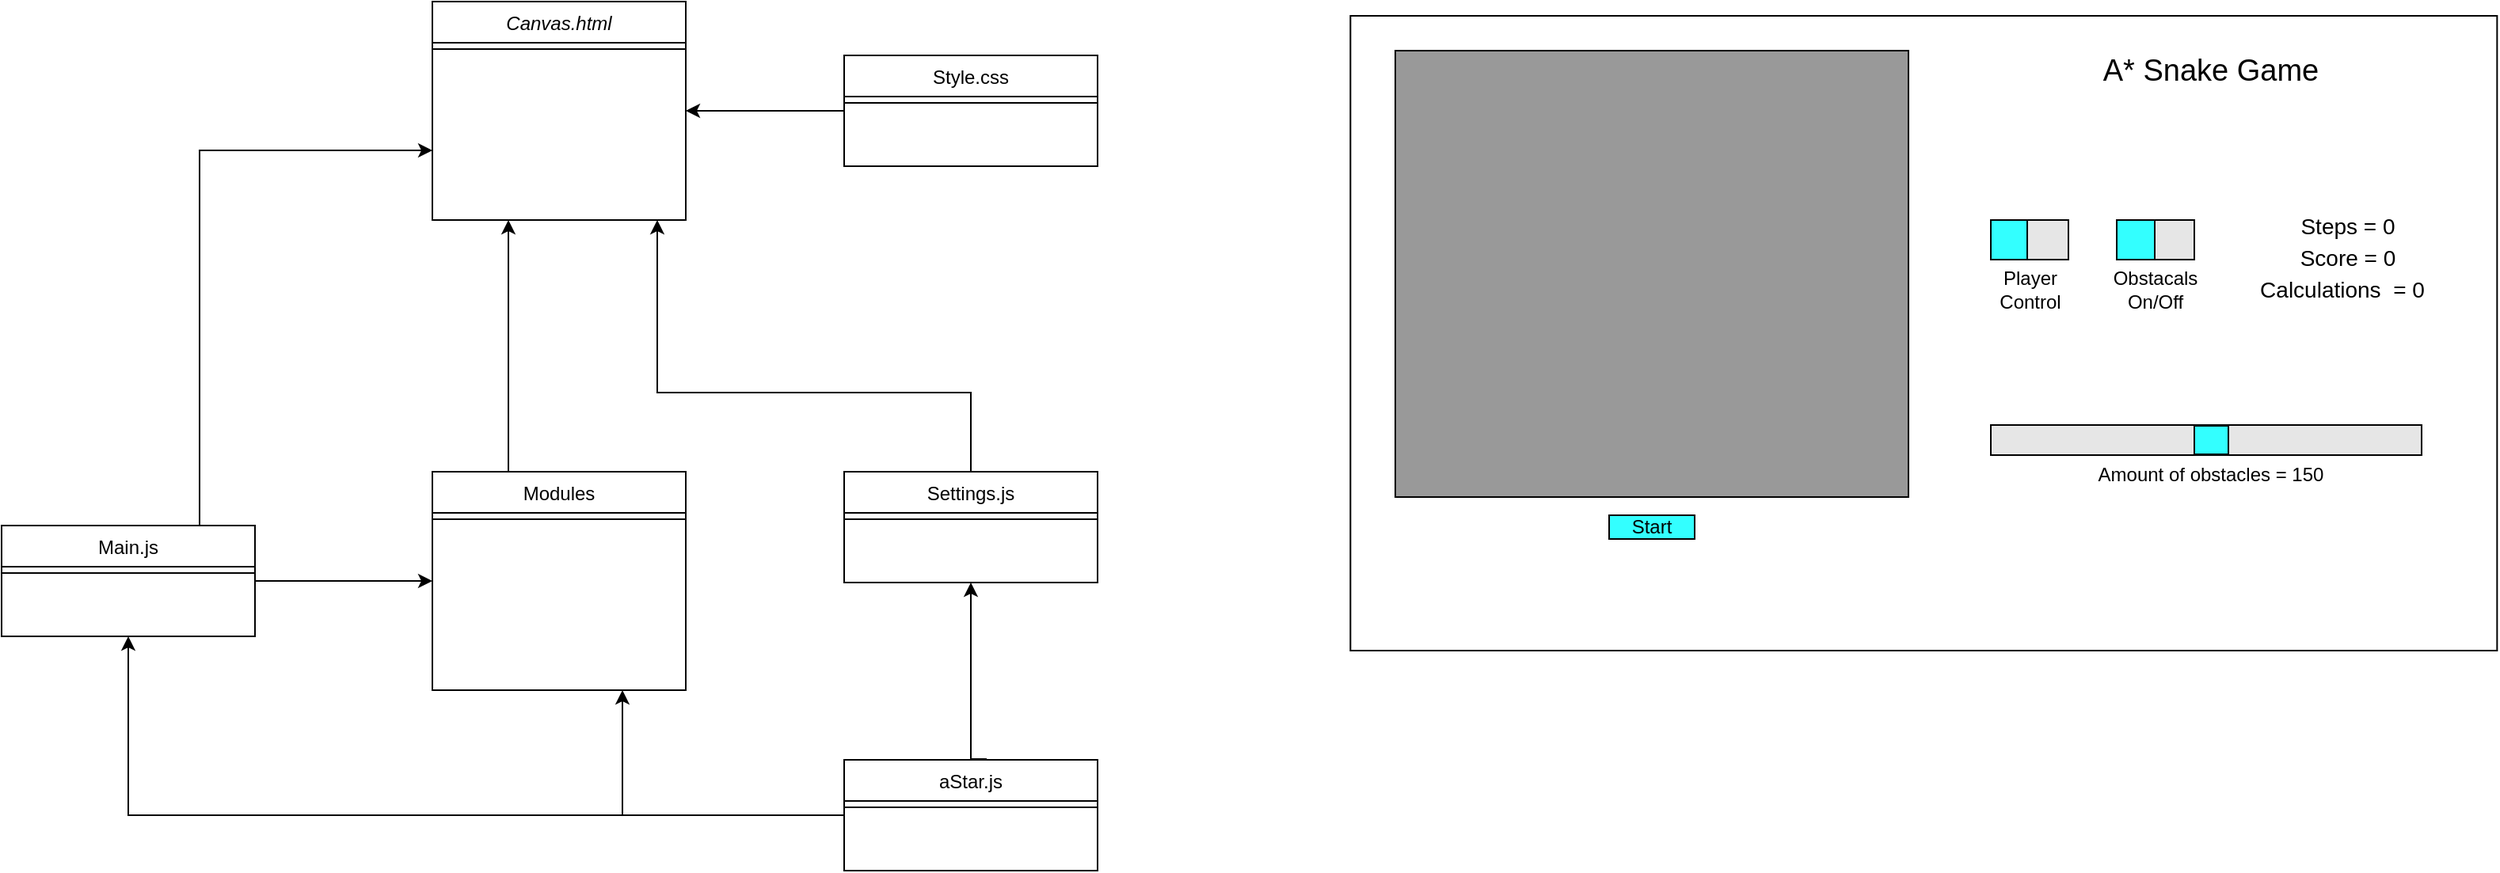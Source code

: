 <mxfile version="12.7.1" type="device"><diagram id="C5RBs43oDa-KdzZeNtuy" name="Page-1"><mxGraphModel dx="1185" dy="635" grid="0" gridSize="10" guides="1" tooltips="1" connect="1" arrows="1" fold="1" page="1" pageScale="1" pageWidth="827" pageHeight="1169" math="0" shadow="0"><root><mxCell id="WIyWlLk6GJQsqaUBKTNV-0"/><mxCell id="WIyWlLk6GJQsqaUBKTNV-1" parent="WIyWlLk6GJQsqaUBKTNV-0"/><mxCell id="zkfFHV4jXpPFQw0GAbJ--0" value="Canvas.html" style="swimlane;fontStyle=2;align=center;verticalAlign=top;childLayout=stackLayout;horizontal=1;startSize=26;horizontalStack=0;resizeParent=1;resizeLast=0;collapsible=1;marginBottom=0;rounded=0;shadow=0;strokeWidth=1;" parent="WIyWlLk6GJQsqaUBKTNV-1" vertex="1"><mxGeometry x="297" y="29" width="160" height="138" as="geometry"><mxRectangle x="230" y="140" width="160" height="26" as="alternateBounds"/></mxGeometry></mxCell><mxCell id="zkfFHV4jXpPFQw0GAbJ--4" value="" style="line;html=1;strokeWidth=1;align=left;verticalAlign=middle;spacingTop=-1;spacingLeft=3;spacingRight=3;rotatable=0;labelPosition=right;points=[];portConstraint=eastwest;" parent="zkfFHV4jXpPFQw0GAbJ--0" vertex="1"><mxGeometry y="26" width="160" height="8" as="geometry"/></mxCell><mxCell id="zkfFHV4jXpPFQw0GAbJ--6" value="Modules&#10;" style="swimlane;fontStyle=0;align=center;verticalAlign=top;childLayout=stackLayout;horizontal=1;startSize=26;horizontalStack=0;resizeParent=1;resizeLast=0;collapsible=1;marginBottom=0;rounded=0;shadow=0;strokeWidth=1;" parent="WIyWlLk6GJQsqaUBKTNV-1" vertex="1"><mxGeometry x="297" y="326" width="160" height="138" as="geometry"><mxRectangle x="130" y="380" width="160" height="26" as="alternateBounds"/></mxGeometry></mxCell><mxCell id="zkfFHV4jXpPFQw0GAbJ--9" value="" style="line;html=1;strokeWidth=1;align=left;verticalAlign=middle;spacingTop=-1;spacingLeft=3;spacingRight=3;rotatable=0;labelPosition=right;points=[];portConstraint=eastwest;" parent="zkfFHV4jXpPFQw0GAbJ--6" vertex="1"><mxGeometry y="26" width="160" height="8" as="geometry"/></mxCell><mxCell id="zkfFHV4jXpPFQw0GAbJ--12" value="" style="endArrow=classic;endSize=6;endFill=1;shadow=0;strokeWidth=1;rounded=0;edgeStyle=elbowEdgeStyle;elbow=vertical;" parent="WIyWlLk6GJQsqaUBKTNV-1" source="zkfFHV4jXpPFQw0GAbJ--6" target="zkfFHV4jXpPFQw0GAbJ--0" edge="1"><mxGeometry width="160" relative="1" as="geometry"><mxPoint x="277" y="112" as="sourcePoint"/><mxPoint x="277" y="112" as="targetPoint"/><Array as="points"><mxPoint x="345" y="246"/></Array></mxGeometry></mxCell><mxCell id="zkfFHV4jXpPFQw0GAbJ--13" value="Settings.js" style="swimlane;fontStyle=0;align=center;verticalAlign=top;childLayout=stackLayout;horizontal=1;startSize=26;horizontalStack=0;resizeParent=1;resizeLast=0;collapsible=1;marginBottom=0;rounded=0;shadow=0;strokeWidth=1;" parent="WIyWlLk6GJQsqaUBKTNV-1" vertex="1"><mxGeometry x="557" y="326" width="160" height="70" as="geometry"><mxRectangle x="340" y="380" width="170" height="26" as="alternateBounds"/></mxGeometry></mxCell><mxCell id="zkfFHV4jXpPFQw0GAbJ--15" value="" style="line;html=1;strokeWidth=1;align=left;verticalAlign=middle;spacingTop=-1;spacingLeft=3;spacingRight=3;rotatable=0;labelPosition=right;points=[];portConstraint=eastwest;" parent="zkfFHV4jXpPFQw0GAbJ--13" vertex="1"><mxGeometry y="26" width="160" height="8" as="geometry"/></mxCell><mxCell id="zkfFHV4jXpPFQw0GAbJ--16" value="" style="endArrow=classic;endSize=6;endFill=1;shadow=0;strokeWidth=1;rounded=0;edgeStyle=elbowEdgeStyle;elbow=vertical;" parent="WIyWlLk6GJQsqaUBKTNV-1" source="zkfFHV4jXpPFQw0GAbJ--13" target="zkfFHV4jXpPFQw0GAbJ--0" edge="1"><mxGeometry width="160" relative="1" as="geometry"><mxPoint x="287" y="282" as="sourcePoint"/><mxPoint x="387" y="180" as="targetPoint"/><Array as="points"><mxPoint x="439" y="276"/><mxPoint x="433" y="241"/></Array></mxGeometry></mxCell><mxCell id="NLUK51RsSy9vVQg30392-0" style="edgeStyle=orthogonalEdgeStyle;rounded=0;orthogonalLoop=1;jettySize=auto;html=1;exitX=0;exitY=0.5;exitDx=0;exitDy=0;entryX=1;entryY=0.5;entryDx=0;entryDy=0;" parent="WIyWlLk6GJQsqaUBKTNV-1" source="L0QavP9Y0DeLJxCt0mfg-2" target="zkfFHV4jXpPFQw0GAbJ--0" edge="1"><mxGeometry relative="1" as="geometry"/></mxCell><mxCell id="L0QavP9Y0DeLJxCt0mfg-2" value="Style.css" style="swimlane;fontStyle=0;align=center;verticalAlign=top;childLayout=stackLayout;horizontal=1;startSize=26;horizontalStack=0;resizeParent=1;resizeLast=0;collapsible=1;marginBottom=0;rounded=0;shadow=0;strokeWidth=1;" parent="WIyWlLk6GJQsqaUBKTNV-1" vertex="1"><mxGeometry x="557" y="63" width="160" height="70" as="geometry"><mxRectangle x="340" y="380" width="170" height="26" as="alternateBounds"/></mxGeometry></mxCell><mxCell id="L0QavP9Y0DeLJxCt0mfg-3" value="" style="line;html=1;strokeWidth=1;align=left;verticalAlign=middle;spacingTop=-1;spacingLeft=3;spacingRight=3;rotatable=0;labelPosition=right;points=[];portConstraint=eastwest;" parent="L0QavP9Y0DeLJxCt0mfg-2" vertex="1"><mxGeometry y="26" width="160" height="8" as="geometry"/></mxCell><mxCell id="L0QavP9Y0DeLJxCt0mfg-4" value="aStar.js&#10;" style="swimlane;fontStyle=0;align=center;verticalAlign=top;childLayout=stackLayout;horizontal=1;startSize=26;horizontalStack=0;resizeParent=1;resizeLast=0;collapsible=1;marginBottom=0;rounded=0;shadow=0;strokeWidth=1;" parent="WIyWlLk6GJQsqaUBKTNV-1" vertex="1"><mxGeometry x="557" y="508" width="160" height="70" as="geometry"><mxRectangle x="340" y="380" width="170" height="26" as="alternateBounds"/></mxGeometry></mxCell><mxCell id="L0QavP9Y0DeLJxCt0mfg-8" style="edgeStyle=orthogonalEdgeStyle;rounded=0;orthogonalLoop=1;jettySize=auto;html=1;exitX=0;exitY=0.5;exitDx=0;exitDy=0;entryX=0.5;entryY=1;entryDx=0;entryDy=0;" parent="L0QavP9Y0DeLJxCt0mfg-4" target="zkfFHV4jXpPFQw0GAbJ--13" edge="1"><mxGeometry relative="1" as="geometry"><mxPoint x="90" y="-0.5" as="sourcePoint"/><mxPoint x="208" y="-209" as="targetPoint"/><Array as="points"><mxPoint x="80" y="-1"/></Array></mxGeometry></mxCell><mxCell id="L0QavP9Y0DeLJxCt0mfg-5" value="" style="line;html=1;strokeWidth=1;align=left;verticalAlign=middle;spacingTop=-1;spacingLeft=3;spacingRight=3;rotatable=0;labelPosition=right;points=[];portConstraint=eastwest;" parent="L0QavP9Y0DeLJxCt0mfg-4" vertex="1"><mxGeometry y="26" width="160" height="8" as="geometry"/></mxCell><mxCell id="L0QavP9Y0DeLJxCt0mfg-12" style="edgeStyle=orthogonalEdgeStyle;rounded=0;orthogonalLoop=1;jettySize=auto;html=1;exitX=0.25;exitY=0;exitDx=0;exitDy=0;endArrow=classic;endFill=1;" parent="WIyWlLk6GJQsqaUBKTNV-1" source="L0QavP9Y0DeLJxCt0mfg-6" edge="1"><mxGeometry relative="1" as="geometry"><mxPoint x="297" y="123" as="targetPoint"/><Array as="points"><mxPoint x="150" y="123"/></Array></mxGeometry></mxCell><mxCell id="L0QavP9Y0DeLJxCt0mfg-6" value="Main.js" style="swimlane;fontStyle=0;align=center;verticalAlign=top;childLayout=stackLayout;horizontal=1;startSize=26;horizontalStack=0;resizeParent=1;resizeLast=0;collapsible=1;marginBottom=0;rounded=0;shadow=0;strokeWidth=1;" parent="WIyWlLk6GJQsqaUBKTNV-1" vertex="1"><mxGeometry x="25" y="360" width="160" height="70" as="geometry"><mxRectangle x="340" y="380" width="170" height="26" as="alternateBounds"/></mxGeometry></mxCell><mxCell id="L0QavP9Y0DeLJxCt0mfg-7" value="" style="line;html=1;strokeWidth=1;align=left;verticalAlign=middle;spacingTop=-1;spacingLeft=3;spacingRight=3;rotatable=0;labelPosition=right;points=[];portConstraint=eastwest;" parent="L0QavP9Y0DeLJxCt0mfg-6" vertex="1"><mxGeometry y="26" width="160" height="8" as="geometry"/></mxCell><mxCell id="L0QavP9Y0DeLJxCt0mfg-9" style="edgeStyle=orthogonalEdgeStyle;rounded=0;orthogonalLoop=1;jettySize=auto;html=1;entryX=0.75;entryY=1;entryDx=0;entryDy=0;exitX=0;exitY=0.5;exitDx=0;exitDy=0;" parent="WIyWlLk6GJQsqaUBKTNV-1" source="L0QavP9Y0DeLJxCt0mfg-4" target="zkfFHV4jXpPFQw0GAbJ--6" edge="1"><mxGeometry relative="1" as="geometry"><mxPoint x="362" y="664" as="sourcePoint"/><mxPoint x="346" y="428.25" as="targetPoint"/><Array as="points"><mxPoint x="417" y="543"/></Array></mxGeometry></mxCell><mxCell id="L0QavP9Y0DeLJxCt0mfg-11" style="edgeStyle=orthogonalEdgeStyle;rounded=0;orthogonalLoop=1;jettySize=auto;html=1;exitX=0;exitY=0.5;exitDx=0;exitDy=0;entryX=0.5;entryY=1;entryDx=0;entryDy=0;" parent="WIyWlLk6GJQsqaUBKTNV-1" source="L0QavP9Y0DeLJxCt0mfg-4" target="L0QavP9Y0DeLJxCt0mfg-6" edge="1"><mxGeometry relative="1" as="geometry"><mxPoint x="517" y="619" as="sourcePoint"/><mxPoint x="637" y="378" as="targetPoint"/><Array as="points"><mxPoint x="105" y="543"/></Array></mxGeometry></mxCell><mxCell id="L0QavP9Y0DeLJxCt0mfg-0" style="edgeStyle=orthogonalEdgeStyle;rounded=0;orthogonalLoop=1;jettySize=auto;html=1;entryX=0;entryY=0.5;entryDx=0;entryDy=0;exitX=1;exitY=0.5;exitDx=0;exitDy=0;" parent="WIyWlLk6GJQsqaUBKTNV-1" source="L0QavP9Y0DeLJxCt0mfg-6" target="zkfFHV4jXpPFQw0GAbJ--6" edge="1"><mxGeometry relative="1" as="geometry"><mxPoint x="145" y="431" as="sourcePoint"/><mxPoint x="199" y="376" as="targetPoint"/><Array as="points"><mxPoint x="223" y="395"/><mxPoint x="223" y="395"/></Array></mxGeometry></mxCell><mxCell id="NLUK51RsSy9vVQg30392-2" value="" style="rounded=0;whiteSpace=wrap;html=1;" parent="WIyWlLk6GJQsqaUBKTNV-1" vertex="1"><mxGeometry x="876.67" y="38" width="724" height="401" as="geometry"/></mxCell><mxCell id="NLUK51RsSy9vVQg30392-3" value="" style="rounded=0;whiteSpace=wrap;html=1;fillColor=#999999;" parent="WIyWlLk6GJQsqaUBKTNV-1" vertex="1"><mxGeometry x="905" y="60" width="324" height="282" as="geometry"/></mxCell><mxCell id="NLUK51RsSy9vVQg30392-4" value="" style="rounded=0;whiteSpace=wrap;html=1;fillColor=#33FFFF;" parent="WIyWlLk6GJQsqaUBKTNV-1" vertex="1"><mxGeometry x="1040" y="353.5" width="54" height="15" as="geometry"/></mxCell><mxCell id="NLUK51RsSy9vVQg30392-5" value="Start" style="text;html=1;strokeColor=none;fillColor=none;align=center;verticalAlign=middle;whiteSpace=wrap;rounded=0;" parent="WIyWlLk6GJQsqaUBKTNV-1" vertex="1"><mxGeometry x="1047" y="351" width="40" height="20" as="geometry"/></mxCell><mxCell id="NLUK51RsSy9vVQg30392-6" value="" style="rounded=0;whiteSpace=wrap;html=1;fillColor=#E6E6E6;" parent="WIyWlLk6GJQsqaUBKTNV-1" vertex="1"><mxGeometry x="1281" y="296.5" width="272" height="19" as="geometry"/></mxCell><mxCell id="NLUK51RsSy9vVQg30392-7" value="" style="rounded=0;whiteSpace=wrap;html=1;fillColor=#33FFFF;" parent="WIyWlLk6GJQsqaUBKTNV-1" vertex="1"><mxGeometry x="1409.5" y="297" width="21.5" height="18" as="geometry"/></mxCell><mxCell id="NLUK51RsSy9vVQg30392-8" value="Amount of obstacles = 150" style="text;html=1;strokeColor=none;fillColor=none;align=center;verticalAlign=middle;whiteSpace=wrap;rounded=0;" parent="WIyWlLk6GJQsqaUBKTNV-1" vertex="1"><mxGeometry x="1325.38" y="318" width="189.75" height="20" as="geometry"/></mxCell><mxCell id="NLUK51RsSy9vVQg30392-9" value="" style="rounded=0;whiteSpace=wrap;html=1;fillColor=#E6E6E6;" parent="WIyWlLk6GJQsqaUBKTNV-1" vertex="1"><mxGeometry x="1281" y="167" width="49" height="25" as="geometry"/></mxCell><mxCell id="NLUK51RsSy9vVQg30392-10" value="" style="rounded=0;whiteSpace=wrap;html=1;fillColor=#33FFFF;" parent="WIyWlLk6GJQsqaUBKTNV-1" vertex="1"><mxGeometry x="1281" y="167" width="23" height="25" as="geometry"/></mxCell><mxCell id="NLUK51RsSy9vVQg30392-12" value="Player Control" style="text;html=1;strokeColor=none;fillColor=none;align=center;verticalAlign=middle;whiteSpace=wrap;rounded=0;" parent="WIyWlLk6GJQsqaUBKTNV-1" vertex="1"><mxGeometry x="1285.5" y="201" width="40" height="20" as="geometry"/></mxCell><mxCell id="NLUK51RsSy9vVQg30392-13" value="" style="rounded=0;whiteSpace=wrap;html=1;fillColor=#E6E6E6;" parent="WIyWlLk6GJQsqaUBKTNV-1" vertex="1"><mxGeometry x="1360.5" y="167" width="49" height="25" as="geometry"/></mxCell><mxCell id="NLUK51RsSy9vVQg30392-14" value="" style="rounded=0;whiteSpace=wrap;html=1;fillColor=#33FFFF;" parent="WIyWlLk6GJQsqaUBKTNV-1" vertex="1"><mxGeometry x="1360.5" y="167" width="24" height="25" as="geometry"/></mxCell><mxCell id="NLUK51RsSy9vVQg30392-15" value="Obstacals On/Off" style="text;html=1;strokeColor=none;fillColor=none;align=center;verticalAlign=middle;whiteSpace=wrap;rounded=0;" parent="WIyWlLk6GJQsqaUBKTNV-1" vertex="1"><mxGeometry x="1365" y="201" width="40" height="20" as="geometry"/></mxCell><mxCell id="NLUK51RsSy9vVQg30392-16" value="&lt;font style=&quot;font-size: 19px&quot;&gt;A* Snake Game&lt;/font&gt;" style="text;html=1;strokeColor=none;fillColor=none;align=center;verticalAlign=middle;whiteSpace=wrap;rounded=0;" parent="WIyWlLk6GJQsqaUBKTNV-1" vertex="1"><mxGeometry x="1339.39" y="63" width="161.75" height="20" as="geometry"/></mxCell><mxCell id="NLUK51RsSy9vVQg30392-17" value="&lt;font style=&quot;font-size: 14px&quot;&gt;Score = 0&lt;/font&gt;" style="text;html=1;strokeColor=none;fillColor=none;align=center;verticalAlign=middle;whiteSpace=wrap;rounded=0;" parent="WIyWlLk6GJQsqaUBKTNV-1" vertex="1"><mxGeometry x="1464.5" y="181" width="83" height="20" as="geometry"/></mxCell><mxCell id="bH_4fbmzV3XeJtYwQd2H-0" value="&lt;font style=&quot;font-size: 14px&quot;&gt;Calculations&amp;nbsp; = 0&lt;/font&gt;" style="text;html=1;strokeColor=none;fillColor=none;align=center;verticalAlign=middle;whiteSpace=wrap;rounded=0;" vertex="1" parent="WIyWlLk6GJQsqaUBKTNV-1"><mxGeometry x="1440" y="201" width="126" height="20" as="geometry"/></mxCell><mxCell id="bH_4fbmzV3XeJtYwQd2H-4" value="&lt;font style=&quot;font-size: 14px&quot;&gt;Steps = 0&lt;/font&gt;" style="text;html=1;strokeColor=none;fillColor=none;align=center;verticalAlign=middle;whiteSpace=wrap;rounded=0;" vertex="1" parent="WIyWlLk6GJQsqaUBKTNV-1"><mxGeometry x="1464.5" y="161" width="83" height="20" as="geometry"/></mxCell></root></mxGraphModel></diagram></mxfile>